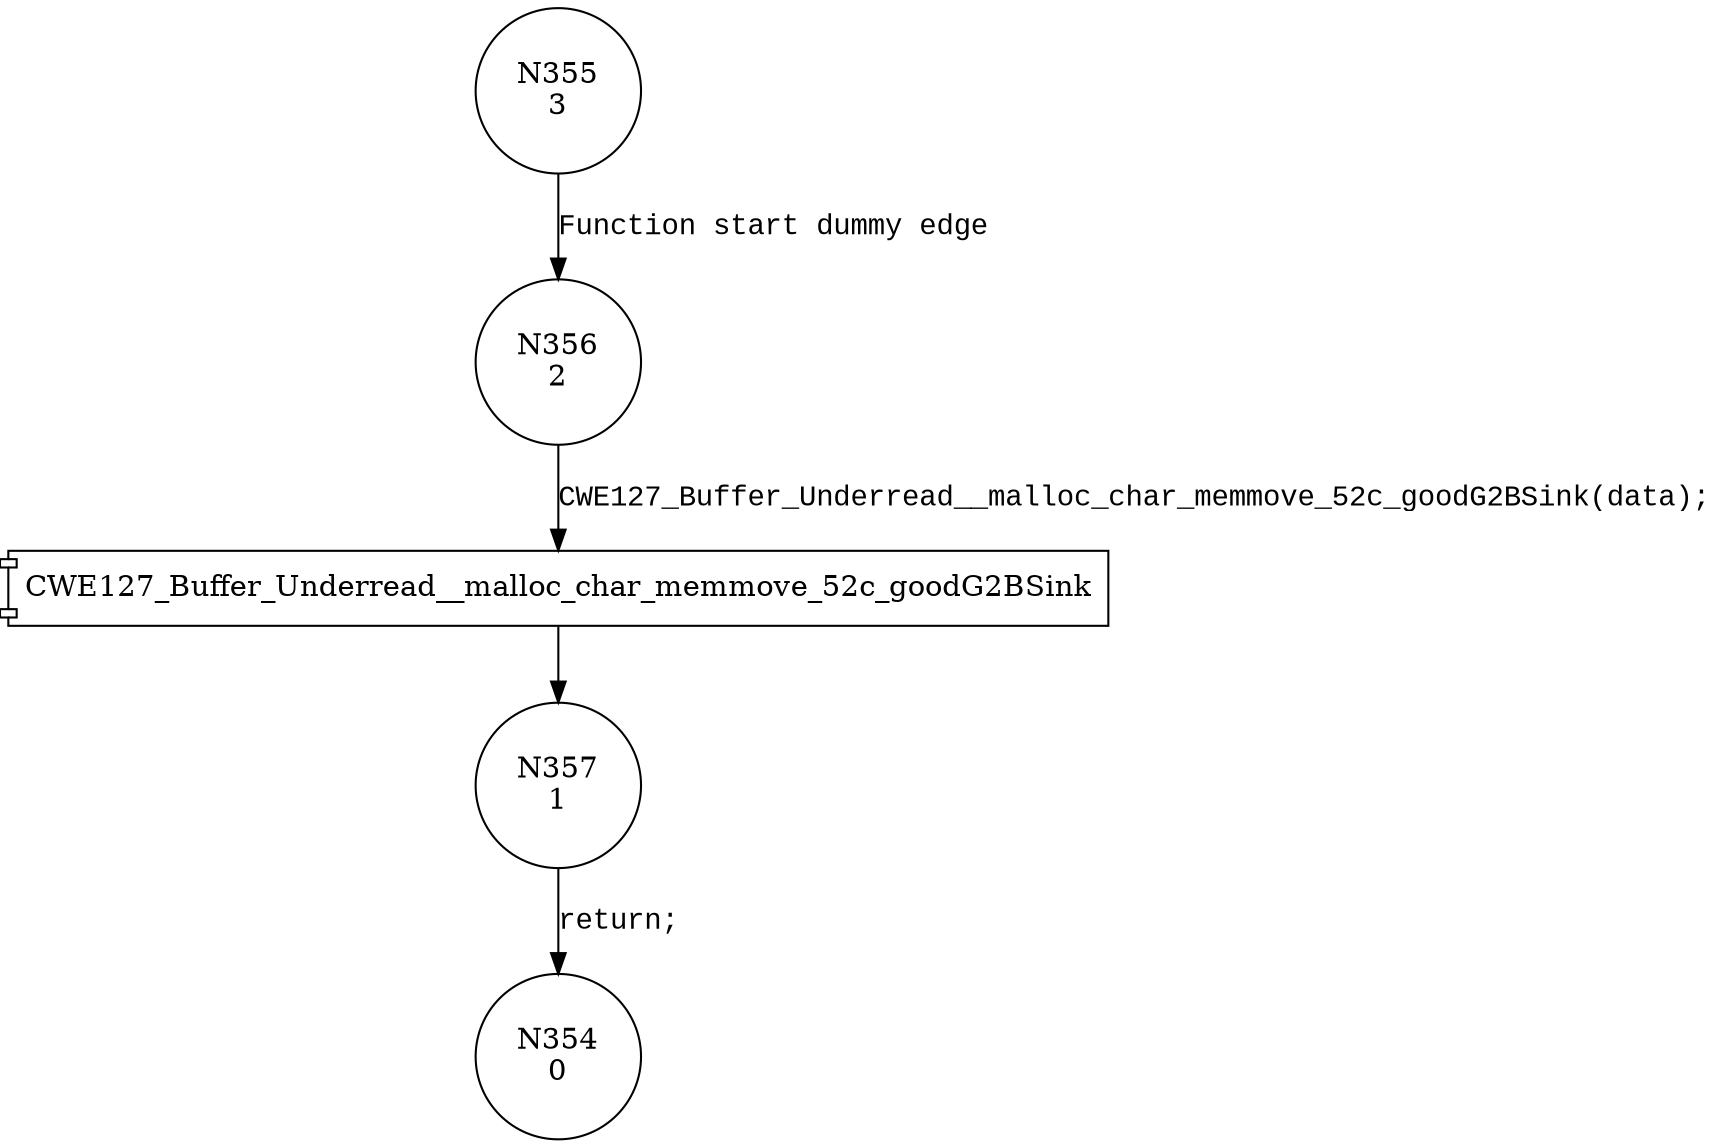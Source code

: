 digraph CWE127_Buffer_Underread__malloc_char_memmove_52b_goodG2BSink {
355 [shape="circle" label="N355\n3"]
356 [shape="circle" label="N356\n2"]
357 [shape="circle" label="N357\n1"]
354 [shape="circle" label="N354\n0"]
355 -> 356 [label="Function start dummy edge" fontname="Courier New"]
100022 [shape="component" label="CWE127_Buffer_Underread__malloc_char_memmove_52c_goodG2BSink"]
356 -> 100022 [label="CWE127_Buffer_Underread__malloc_char_memmove_52c_goodG2BSink(data);" fontname="Courier New"]
100022 -> 357 [label="" fontname="Courier New"]
357 -> 354 [label="return;" fontname="Courier New"]
}